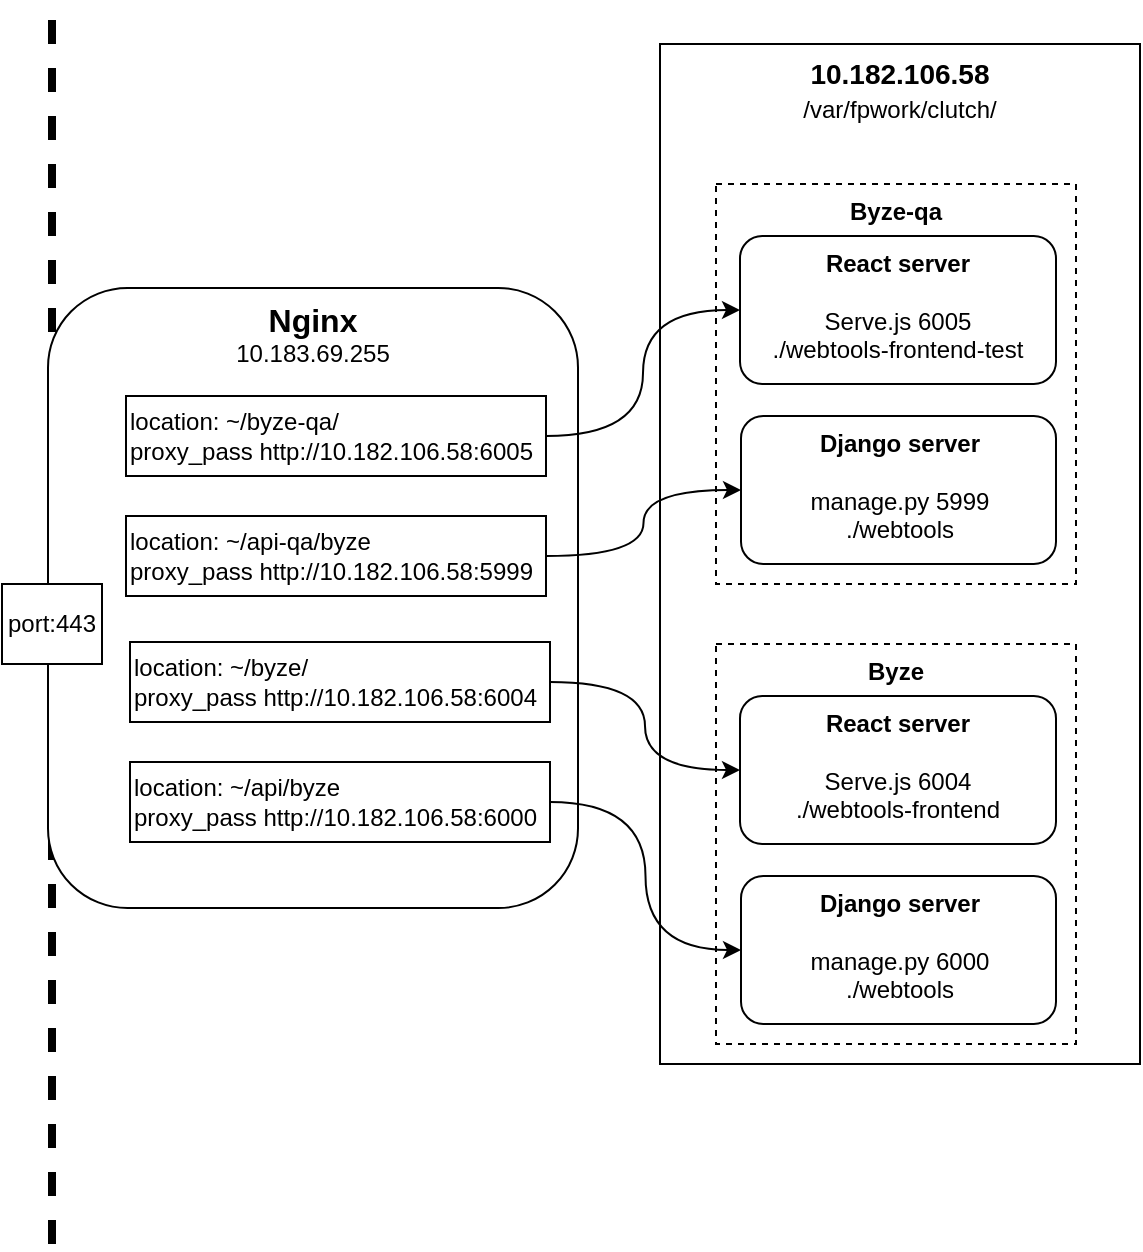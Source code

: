 <mxfile version="24.5.5" type="github">
  <diagram name="deploy" id="_d4CPiSw4EUlV4TWDW02">
    <mxGraphModel dx="1412" dy="737" grid="1" gridSize="10" guides="1" tooltips="1" connect="1" arrows="1" fold="1" page="1" pageScale="1" pageWidth="850" pageHeight="1100" math="0" shadow="0">
      <root>
        <mxCell id="0" />
        <mxCell id="1" parent="0" />
        <mxCell id="nXnLjLIVgFkykUAbK0dV-30" value="" style="endArrow=none;dashed=1;html=1;strokeWidth=4;rounded=0;" edge="1" parent="1">
          <mxGeometry width="50" height="50" relative="1" as="geometry">
            <mxPoint x="256" y="660" as="sourcePoint" />
            <mxPoint x="256" y="40" as="targetPoint" />
          </mxGeometry>
        </mxCell>
        <mxCell id="nXnLjLIVgFkykUAbK0dV-8" value="&lt;b&gt;&lt;font style=&quot;font-size: 14px;&quot;&gt;10.182.106.58&lt;/font&gt;&lt;/b&gt;&lt;div&gt;/var/fpwork/clutch/&lt;b&gt;&lt;font style=&quot;font-size: 14px;&quot;&gt;&lt;br&gt;&lt;/font&gt;&lt;/b&gt;&lt;/div&gt;" style="rounded=0;whiteSpace=wrap;html=1;verticalAlign=top;" vertex="1" parent="1">
          <mxGeometry x="560" y="60" width="240" height="510" as="geometry" />
        </mxCell>
        <mxCell id="nXnLjLIVgFkykUAbK0dV-9" value="&lt;b&gt;Byze-qa&lt;/b&gt;" style="rounded=0;whiteSpace=wrap;html=1;verticalAlign=top;dashed=1;" vertex="1" parent="1">
          <mxGeometry x="588" y="130" width="180" height="200" as="geometry" />
        </mxCell>
        <mxCell id="nXnLjLIVgFkykUAbK0dV-1" value="Django server&lt;div&gt;&lt;br&gt;&lt;div&gt;&lt;span style=&quot;font-weight: normal;&quot;&gt;manage.py 5999&lt;/span&gt;&lt;/div&gt;&lt;div&gt;&lt;span style=&quot;font-weight: 400;&quot;&gt;./webtools&lt;/span&gt;&lt;br&gt;&lt;/div&gt;&lt;/div&gt;" style="rounded=1;whiteSpace=wrap;html=1;fontStyle=1;labelPosition=center;verticalLabelPosition=middle;align=center;verticalAlign=top;" vertex="1" parent="1">
          <mxGeometry x="600.5" y="246" width="157.5" height="74" as="geometry" />
        </mxCell>
        <mxCell id="nXnLjLIVgFkykUAbK0dV-10" value="React server&lt;div&gt;&lt;br&gt;&lt;div&gt;&lt;span style=&quot;font-weight: normal;&quot;&gt;Serve.js 6005&lt;/span&gt;&lt;/div&gt;&lt;div&gt;&lt;span style=&quot;font-weight: 400;&quot;&gt;./webtools-frontend-test&lt;/span&gt;&lt;br&gt;&lt;/div&gt;&lt;/div&gt;" style="rounded=1;whiteSpace=wrap;html=1;fontStyle=1;labelPosition=center;verticalLabelPosition=middle;align=center;verticalAlign=top;" vertex="1" parent="1">
          <mxGeometry x="600" y="156" width="158" height="74" as="geometry" />
        </mxCell>
        <mxCell id="nXnLjLIVgFkykUAbK0dV-17" value="&lt;b&gt;Byze&lt;/b&gt;" style="rounded=0;whiteSpace=wrap;html=1;verticalAlign=top;dashed=1;" vertex="1" parent="1">
          <mxGeometry x="588" y="360" width="180" height="200" as="geometry" />
        </mxCell>
        <mxCell id="nXnLjLIVgFkykUAbK0dV-18" value="Django server&lt;div&gt;&lt;br&gt;&lt;div&gt;&lt;span style=&quot;font-weight: normal;&quot;&gt;manage.py 6000&lt;/span&gt;&lt;/div&gt;&lt;div&gt;&lt;span style=&quot;font-weight: 400;&quot;&gt;./webtools&lt;/span&gt;&lt;br&gt;&lt;/div&gt;&lt;/div&gt;" style="rounded=1;whiteSpace=wrap;html=1;fontStyle=1;labelPosition=center;verticalLabelPosition=middle;align=center;verticalAlign=top;" vertex="1" parent="1">
          <mxGeometry x="600.5" y="476" width="157.5" height="74" as="geometry" />
        </mxCell>
        <mxCell id="nXnLjLIVgFkykUAbK0dV-19" value="React server&lt;div&gt;&lt;br&gt;&lt;div&gt;&lt;span style=&quot;font-weight: normal;&quot;&gt;Serve.js 6004&lt;/span&gt;&lt;/div&gt;&lt;div&gt;&lt;span style=&quot;font-weight: 400;&quot;&gt;./webtools-frontend&lt;/span&gt;&lt;br&gt;&lt;/div&gt;&lt;/div&gt;" style="rounded=1;whiteSpace=wrap;html=1;fontStyle=1;labelPosition=center;verticalLabelPosition=middle;align=center;verticalAlign=top;" vertex="1" parent="1">
          <mxGeometry x="600" y="386" width="158" height="74" as="geometry" />
        </mxCell>
        <mxCell id="nXnLjLIVgFkykUAbK0dV-20" value="&lt;font style=&quot;font-size: 16px;&quot;&gt;&lt;b&gt;Nginx&lt;/b&gt;&lt;/font&gt;&lt;div&gt;10.183.69.255&lt;br&gt;&lt;/div&gt;" style="rounded=1;whiteSpace=wrap;html=1;verticalAlign=top;" vertex="1" parent="1">
          <mxGeometry x="254" y="182" width="265" height="310" as="geometry" />
        </mxCell>
        <mxCell id="nXnLjLIVgFkykUAbK0dV-28" style="edgeStyle=orthogonalEdgeStyle;rounded=0;orthogonalLoop=1;jettySize=auto;html=1;entryX=0;entryY=0.5;entryDx=0;entryDy=0;curved=1;" edge="1" parent="1" source="nXnLjLIVgFkykUAbK0dV-21" target="nXnLjLIVgFkykUAbK0dV-18">
          <mxGeometry relative="1" as="geometry" />
        </mxCell>
        <mxCell id="nXnLjLIVgFkykUAbK0dV-21" value="location: ~/api/byze&lt;div&gt;proxy_pass http://10.182.106.58:6000&lt;br&gt;&lt;/div&gt;" style="rounded=0;whiteSpace=wrap;html=1;align=left;" vertex="1" parent="1">
          <mxGeometry x="295" y="419" width="210" height="40" as="geometry" />
        </mxCell>
        <mxCell id="nXnLjLIVgFkykUAbK0dV-26" style="edgeStyle=orthogonalEdgeStyle;rounded=0;orthogonalLoop=1;jettySize=auto;html=1;curved=1;" edge="1" parent="1" source="nXnLjLIVgFkykUAbK0dV-22" target="nXnLjLIVgFkykUAbK0dV-1">
          <mxGeometry relative="1" as="geometry" />
        </mxCell>
        <mxCell id="nXnLjLIVgFkykUAbK0dV-22" value="location: ~/api-qa/byze&lt;div&gt;proxy_pass http://10.182.106.58:5999&lt;br&gt;&lt;/div&gt;" style="rounded=0;whiteSpace=wrap;html=1;align=left;" vertex="1" parent="1">
          <mxGeometry x="293" y="296" width="210" height="40" as="geometry" />
        </mxCell>
        <mxCell id="nXnLjLIVgFkykUAbK0dV-29" style="edgeStyle=orthogonalEdgeStyle;rounded=0;orthogonalLoop=1;jettySize=auto;html=1;entryX=0;entryY=0.5;entryDx=0;entryDy=0;curved=1;" edge="1" parent="1" source="nXnLjLIVgFkykUAbK0dV-23" target="nXnLjLIVgFkykUAbK0dV-10">
          <mxGeometry relative="1" as="geometry" />
        </mxCell>
        <mxCell id="nXnLjLIVgFkykUAbK0dV-23" value="location: ~/byze-qa/&lt;div&gt;proxy_pass http://10.182.106.58:6005&lt;br&gt;&lt;/div&gt;" style="rounded=0;whiteSpace=wrap;html=1;align=left;" vertex="1" parent="1">
          <mxGeometry x="293" y="236" width="210" height="40" as="geometry" />
        </mxCell>
        <mxCell id="nXnLjLIVgFkykUAbK0dV-27" style="edgeStyle=orthogonalEdgeStyle;rounded=0;orthogonalLoop=1;jettySize=auto;html=1;entryX=0;entryY=0.5;entryDx=0;entryDy=0;curved=1;" edge="1" parent="1" source="nXnLjLIVgFkykUAbK0dV-24" target="nXnLjLIVgFkykUAbK0dV-19">
          <mxGeometry relative="1" as="geometry" />
        </mxCell>
        <mxCell id="nXnLjLIVgFkykUAbK0dV-24" value="location: ~/byze/&lt;div&gt;proxy_pass http://10.182.106.58:6004&lt;br&gt;&lt;/div&gt;" style="rounded=0;whiteSpace=wrap;html=1;align=left;" vertex="1" parent="1">
          <mxGeometry x="295" y="359" width="210" height="40" as="geometry" />
        </mxCell>
        <mxCell id="nXnLjLIVgFkykUAbK0dV-31" value="port:443" style="rounded=0;whiteSpace=wrap;html=1;" vertex="1" parent="1">
          <mxGeometry x="231" y="330" width="50" height="40" as="geometry" />
        </mxCell>
      </root>
    </mxGraphModel>
  </diagram>
</mxfile>
